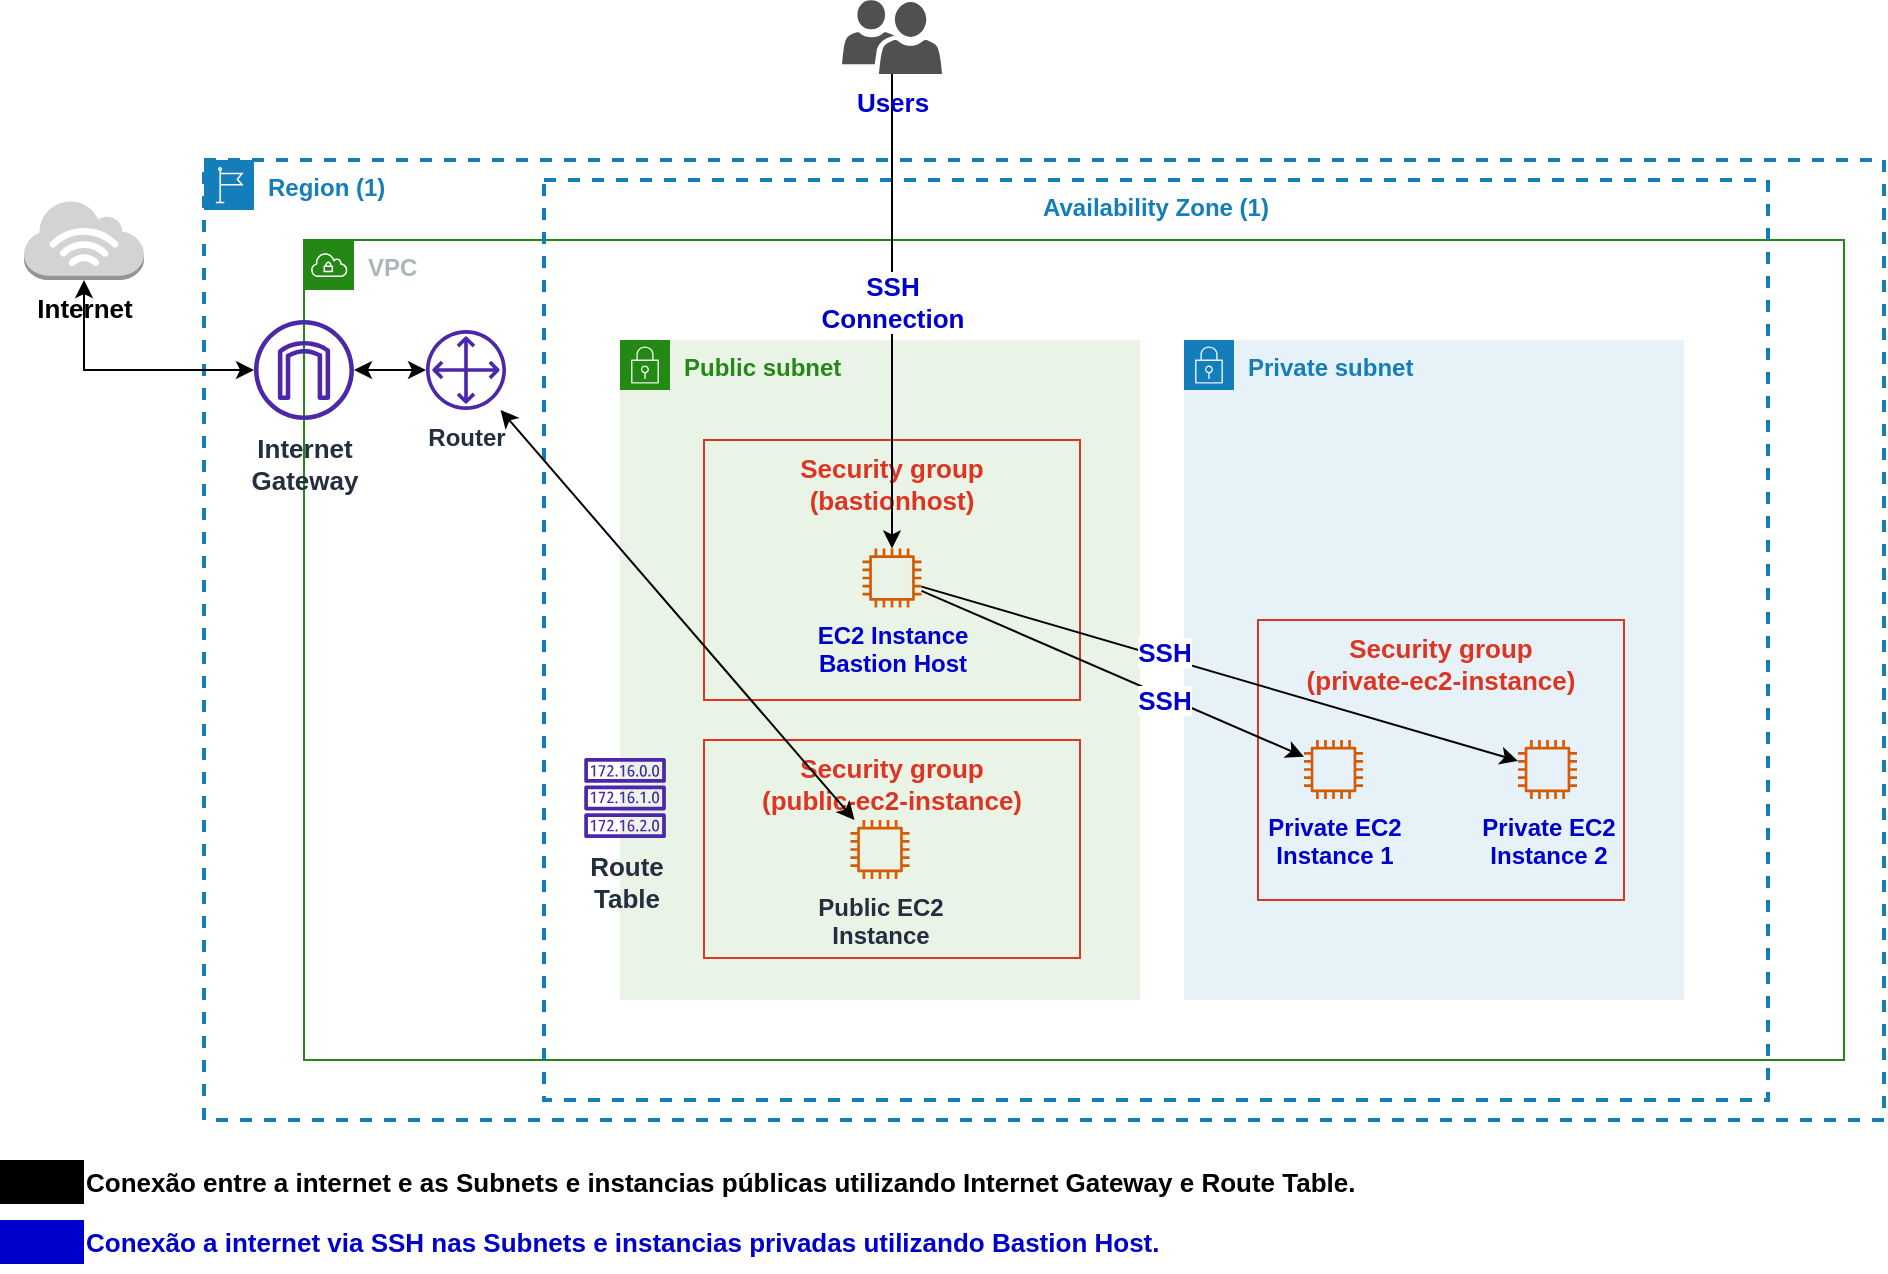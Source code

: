 <mxfile version="18.1.1" type="github" pages="2">
  <diagram id="z-30bUCffygZpy31_x2s" name="igw+bastion">
    <mxGraphModel dx="983" dy="576" grid="1" gridSize="10" guides="1" tooltips="1" connect="1" arrows="1" fold="1" page="1" pageScale="1" pageWidth="827" pageHeight="1169" math="0" shadow="0">
      <root>
        <mxCell id="0" />
        <mxCell id="1" parent="0" />
        <mxCell id="2l_hlP95QKtVeVs8BIYT-2" value="&lt;b&gt;Region (1)&lt;/b&gt;" style="points=[[0,0],[0.25,0],[0.5,0],[0.75,0],[1,0],[1,0.25],[1,0.5],[1,0.75],[1,1],[0.75,1],[0.5,1],[0.25,1],[0,1],[0,0.75],[0,0.5],[0,0.25]];outlineConnect=0;gradientColor=none;html=1;whiteSpace=wrap;fontSize=12;fontStyle=0;container=1;pointerEvents=0;collapsible=0;recursiveResize=0;shape=mxgraph.aws4.group;grIcon=mxgraph.aws4.group_region;strokeColor=#147EBA;fillColor=none;verticalAlign=top;align=left;spacingLeft=30;fontColor=#147EBA;dashed=1;strokeWidth=2;" vertex="1" parent="1">
          <mxGeometry x="170" y="130" width="840" height="480" as="geometry" />
        </mxCell>
        <mxCell id="2l_hlP95QKtVeVs8BIYT-4" value="&lt;b&gt;VPC&lt;/b&gt;" style="points=[[0,0],[0.25,0],[0.5,0],[0.75,0],[1,0],[1,0.25],[1,0.5],[1,0.75],[1,1],[0.75,1],[0.5,1],[0.25,1],[0,1],[0,0.75],[0,0.5],[0,0.25]];outlineConnect=0;gradientColor=none;html=1;whiteSpace=wrap;fontSize=12;fontStyle=0;container=1;pointerEvents=0;collapsible=0;recursiveResize=0;shape=mxgraph.aws4.group;grIcon=mxgraph.aws4.group_vpc;strokeColor=#248814;fillColor=none;verticalAlign=top;align=left;spacingLeft=30;fontColor=#AAB7B8;dashed=0;" vertex="1" parent="2l_hlP95QKtVeVs8BIYT-2">
          <mxGeometry x="50" y="40" width="770" height="410" as="geometry" />
        </mxCell>
        <mxCell id="2l_hlP95QKtVeVs8BIYT-12" style="edgeStyle=orthogonalEdgeStyle;rounded=0;orthogonalLoop=1;jettySize=auto;html=1;fontSize=13;startArrow=classic;startFill=1;" edge="1" parent="2l_hlP95QKtVeVs8BIYT-4" source="2l_hlP95QKtVeVs8BIYT-9" target="2l_hlP95QKtVeVs8BIYT-11">
          <mxGeometry relative="1" as="geometry" />
        </mxCell>
        <mxCell id="2l_hlP95QKtVeVs8BIYT-9" value="&lt;b style=&quot;font-size: 13px;&quot;&gt;Internet&lt;br&gt;Gateway&lt;/b&gt;" style="sketch=0;outlineConnect=0;fontColor=#232F3E;gradientColor=none;fillColor=#4D27AA;strokeColor=none;dashed=0;verticalLabelPosition=bottom;verticalAlign=top;align=center;html=1;fontSize=12;fontStyle=0;aspect=fixed;pointerEvents=1;shape=mxgraph.aws4.internet_gateway;" vertex="1" parent="2l_hlP95QKtVeVs8BIYT-4">
          <mxGeometry x="-25" y="40" width="50" height="50" as="geometry" />
        </mxCell>
        <mxCell id="2l_hlP95QKtVeVs8BIYT-11" value="&lt;b&gt;Router&lt;/b&gt;" style="sketch=0;outlineConnect=0;fontColor=#232F3E;gradientColor=none;fillColor=#4D27AA;strokeColor=none;dashed=0;verticalLabelPosition=bottom;verticalAlign=top;align=center;html=1;fontSize=12;fontStyle=0;aspect=fixed;pointerEvents=1;shape=mxgraph.aws4.customer_gateway;" vertex="1" parent="2l_hlP95QKtVeVs8BIYT-4">
          <mxGeometry x="61" y="45" width="40" height="40" as="geometry" />
        </mxCell>
        <mxCell id="2l_hlP95QKtVeVs8BIYT-3" value="Availability Zone (1)" style="fillColor=none;strokeColor=#147EBA;dashed=1;verticalAlign=top;fontStyle=1;fontColor=#147EBA;strokeWidth=2;" vertex="1" parent="2l_hlP95QKtVeVs8BIYT-2">
          <mxGeometry x="170" y="10" width="612" height="460" as="geometry" />
        </mxCell>
        <mxCell id="2l_hlP95QKtVeVs8BIYT-6" value="&lt;b&gt;Public subnet&lt;/b&gt;" style="points=[[0,0],[0.25,0],[0.5,0],[0.75,0],[1,0],[1,0.25],[1,0.5],[1,0.75],[1,1],[0.75,1],[0.5,1],[0.25,1],[0,1],[0,0.75],[0,0.5],[0,0.25]];outlineConnect=0;gradientColor=none;html=1;whiteSpace=wrap;fontSize=12;fontStyle=0;container=1;pointerEvents=0;collapsible=0;recursiveResize=0;shape=mxgraph.aws4.group;grIcon=mxgraph.aws4.group_security_group;grStroke=0;strokeColor=#248814;fillColor=#E9F3E6;verticalAlign=top;align=left;spacingLeft=30;fontColor=#248814;dashed=0;" vertex="1" parent="2l_hlP95QKtVeVs8BIYT-2">
          <mxGeometry x="208" y="90" width="260" height="330" as="geometry" />
        </mxCell>
        <mxCell id="2l_hlP95QKtVeVs8BIYT-21" value="Security group &#xa;(bastionhost)" style="fillColor=none;strokeColor=#DD3522;verticalAlign=top;fontStyle=1;fontColor=#DD3522;fontSize=13;" vertex="1" parent="2l_hlP95QKtVeVs8BIYT-6">
          <mxGeometry x="42" y="50" width="188" height="130" as="geometry" />
        </mxCell>
        <mxCell id="2l_hlP95QKtVeVs8BIYT-22" value="&lt;b&gt;&lt;font color=&quot;#0000cc&quot;&gt;EC2 Instance&lt;br&gt;Bastion Host&lt;/font&gt;&lt;/b&gt;" style="sketch=0;outlineConnect=0;fontColor=#232F3E;gradientColor=none;fillColor=#D45B07;strokeColor=none;dashed=0;verticalLabelPosition=bottom;verticalAlign=top;align=center;html=1;fontSize=12;fontStyle=0;aspect=fixed;pointerEvents=1;shape=mxgraph.aws4.instance2;" vertex="1" parent="2l_hlP95QKtVeVs8BIYT-6">
          <mxGeometry x="121.25" y="104.25" width="29.5" height="29.5" as="geometry" />
        </mxCell>
        <mxCell id="2l_hlP95QKtVeVs8BIYT-5" value="&lt;b&gt;Private subnet&lt;/b&gt;" style="points=[[0,0],[0.25,0],[0.5,0],[0.75,0],[1,0],[1,0.25],[1,0.5],[1,0.75],[1,1],[0.75,1],[0.5,1],[0.25,1],[0,1],[0,0.75],[0,0.5],[0,0.25]];outlineConnect=0;gradientColor=none;html=1;whiteSpace=wrap;fontSize=12;fontStyle=0;container=1;pointerEvents=0;collapsible=0;recursiveResize=0;shape=mxgraph.aws4.group;grIcon=mxgraph.aws4.group_security_group;grStroke=0;strokeColor=#147EBA;fillColor=#E6F2F8;verticalAlign=top;align=left;spacingLeft=30;fontColor=#147EBA;dashed=0;" vertex="1" parent="2l_hlP95QKtVeVs8BIYT-2">
          <mxGeometry x="490" y="90" width="250" height="330" as="geometry" />
        </mxCell>
        <mxCell id="2l_hlP95QKtVeVs8BIYT-10" value="&lt;b style=&quot;font-size: 13px;&quot;&gt;Route&lt;br&gt;Table&lt;/b&gt;" style="sketch=0;outlineConnect=0;fontColor=#232F3E;gradientColor=none;fillColor=#4D27AA;strokeColor=none;dashed=0;verticalLabelPosition=bottom;verticalAlign=top;align=center;html=1;fontSize=12;fontStyle=0;aspect=fixed;pointerEvents=1;shape=mxgraph.aws4.route_table;" vertex="1" parent="2l_hlP95QKtVeVs8BIYT-2">
          <mxGeometry x="190" y="299" width="41.05" height="40" as="geometry" />
        </mxCell>
        <mxCell id="2l_hlP95QKtVeVs8BIYT-13" value="Security group &#xa;(public-ec2-instance)" style="fillColor=none;strokeColor=#DD3522;verticalAlign=top;fontStyle=1;fontColor=#DD3522;fontSize=13;" vertex="1" parent="2l_hlP95QKtVeVs8BIYT-2">
          <mxGeometry x="250" y="290" width="188" height="109" as="geometry" />
        </mxCell>
        <mxCell id="2l_hlP95QKtVeVs8BIYT-15" value="&lt;b&gt;Public EC2&lt;br&gt;Instance&lt;/b&gt;" style="sketch=0;outlineConnect=0;fontColor=#232F3E;gradientColor=none;fillColor=#D45B07;strokeColor=none;dashed=0;verticalLabelPosition=bottom;verticalAlign=top;align=center;html=1;fontSize=12;fontStyle=0;aspect=fixed;pointerEvents=1;shape=mxgraph.aws4.instance2;" vertex="1" parent="2l_hlP95QKtVeVs8BIYT-2">
          <mxGeometry x="323.25" y="330" width="29.5" height="29.5" as="geometry" />
        </mxCell>
        <mxCell id="2l_hlP95QKtVeVs8BIYT-19" style="rounded=0;orthogonalLoop=1;jettySize=auto;html=1;fontSize=13;startArrow=classic;startFill=1;" edge="1" parent="2l_hlP95QKtVeVs8BIYT-2" source="2l_hlP95QKtVeVs8BIYT-11" target="2l_hlP95QKtVeVs8BIYT-15">
          <mxGeometry relative="1" as="geometry" />
        </mxCell>
        <mxCell id="2l_hlP95QKtVeVs8BIYT-26" value="Security group&#xa;(private-ec2-instance)" style="fillColor=none;strokeColor=#DD3522;verticalAlign=top;fontStyle=1;fontColor=#DD3522;fontSize=13;" vertex="1" parent="2l_hlP95QKtVeVs8BIYT-2">
          <mxGeometry x="527" y="230" width="183" height="140" as="geometry" />
        </mxCell>
        <mxCell id="2l_hlP95QKtVeVs8BIYT-27" value="&lt;b&gt;&lt;font color=&quot;#0000cc&quot;&gt;Private EC2&lt;br&gt;Instance 1&lt;/font&gt;&lt;/b&gt;" style="sketch=0;outlineConnect=0;fontColor=#232F3E;gradientColor=none;fillColor=#D45B07;strokeColor=none;dashed=0;verticalLabelPosition=bottom;verticalAlign=top;align=center;html=1;fontSize=12;fontStyle=0;aspect=fixed;pointerEvents=1;shape=mxgraph.aws4.instance2;" vertex="1" parent="2l_hlP95QKtVeVs8BIYT-2">
          <mxGeometry x="550" y="290" width="29.5" height="29.5" as="geometry" />
        </mxCell>
        <mxCell id="2l_hlP95QKtVeVs8BIYT-28" value="&lt;b&gt;&lt;font color=&quot;#0000cc&quot;&gt;Private EC2&lt;br&gt;Instance 2&lt;/font&gt;&lt;/b&gt;" style="sketch=0;outlineConnect=0;fontColor=#232F3E;gradientColor=none;fillColor=#D45B07;strokeColor=none;dashed=0;verticalLabelPosition=bottom;verticalAlign=top;align=center;html=1;fontSize=12;fontStyle=0;aspect=fixed;pointerEvents=1;shape=mxgraph.aws4.instance2;" vertex="1" parent="2l_hlP95QKtVeVs8BIYT-2">
          <mxGeometry x="657" y="290" width="29.5" height="29.5" as="geometry" />
        </mxCell>
        <mxCell id="2l_hlP95QKtVeVs8BIYT-31" style="edgeStyle=none;rounded=0;orthogonalLoop=1;jettySize=auto;html=1;fontSize=13;startArrow=none;startFill=0;" edge="1" parent="2l_hlP95QKtVeVs8BIYT-2" source="2l_hlP95QKtVeVs8BIYT-22" target="2l_hlP95QKtVeVs8BIYT-27">
          <mxGeometry relative="1" as="geometry" />
        </mxCell>
        <mxCell id="2l_hlP95QKtVeVs8BIYT-34" value="SSH" style="edgeLabel;html=1;align=center;verticalAlign=middle;resizable=0;points=[];fontSize=13;fontStyle=1;fontColor=#0000CC;" vertex="1" connectable="0" parent="2l_hlP95QKtVeVs8BIYT-31">
          <mxGeometry x="0.359" relative="1" as="geometry">
            <mxPoint x="-9" y="-2" as="offset" />
          </mxGeometry>
        </mxCell>
        <mxCell id="2l_hlP95QKtVeVs8BIYT-32" style="edgeStyle=none;rounded=0;orthogonalLoop=1;jettySize=auto;html=1;fontSize=13;startArrow=none;startFill=0;" edge="1" parent="2l_hlP95QKtVeVs8BIYT-2" source="2l_hlP95QKtVeVs8BIYT-22" target="2l_hlP95QKtVeVs8BIYT-28">
          <mxGeometry relative="1" as="geometry" />
        </mxCell>
        <mxCell id="2l_hlP95QKtVeVs8BIYT-33" value="SSH" style="edgeLabel;html=1;align=center;verticalAlign=middle;resizable=0;points=[];fontSize=13;fontStyle=1;fontColor=#0000CC;" vertex="1" connectable="0" parent="2l_hlP95QKtVeVs8BIYT-32">
          <mxGeometry x="-0.241" relative="1" as="geometry">
            <mxPoint x="8" y="-1" as="offset" />
          </mxGeometry>
        </mxCell>
        <mxCell id="2l_hlP95QKtVeVs8BIYT-16" value="&lt;b&gt;Internet&lt;/b&gt;" style="outlineConnect=0;dashed=0;verticalLabelPosition=bottom;verticalAlign=top;align=center;html=1;shape=mxgraph.aws3.internet_3;fillColor=#D2D3D3;gradientColor=none;fontSize=13;strokeWidth=2;" vertex="1" parent="1">
          <mxGeometry x="80" y="150" width="60" height="40" as="geometry" />
        </mxCell>
        <mxCell id="2l_hlP95QKtVeVs8BIYT-17" style="edgeStyle=orthogonalEdgeStyle;rounded=0;orthogonalLoop=1;jettySize=auto;html=1;fontSize=13;startArrow=classic;startFill=1;" edge="1" parent="1" source="2l_hlP95QKtVeVs8BIYT-9" target="2l_hlP95QKtVeVs8BIYT-16">
          <mxGeometry relative="1" as="geometry" />
        </mxCell>
        <mxCell id="2l_hlP95QKtVeVs8BIYT-24" style="edgeStyle=none;rounded=0;orthogonalLoop=1;jettySize=auto;html=1;fontSize=13;startArrow=none;startFill=0;" edge="1" parent="1" source="2l_hlP95QKtVeVs8BIYT-23" target="2l_hlP95QKtVeVs8BIYT-22">
          <mxGeometry relative="1" as="geometry" />
        </mxCell>
        <mxCell id="2l_hlP95QKtVeVs8BIYT-25" value="&lt;b&gt;SSH&lt;br&gt;Connection&lt;br&gt;&lt;/b&gt;" style="edgeLabel;html=1;align=center;verticalAlign=middle;resizable=0;points=[];fontSize=13;fontColor=#0000CC;" vertex="1" connectable="0" parent="2l_hlP95QKtVeVs8BIYT-24">
          <mxGeometry x="-0.606" y="2" relative="1" as="geometry">
            <mxPoint x="-2" y="67" as="offset" />
          </mxGeometry>
        </mxCell>
        <mxCell id="2l_hlP95QKtVeVs8BIYT-23" value="&lt;b&gt;&lt;font color=&quot;#0000cc&quot;&gt;Users&lt;/font&gt;&lt;/b&gt;" style="sketch=0;pointerEvents=1;shadow=0;dashed=0;html=1;strokeColor=none;labelPosition=center;verticalLabelPosition=bottom;verticalAlign=top;align=center;fillColor=#505050;shape=mxgraph.mscae.intune.user_group;fontSize=13;" vertex="1" parent="1">
          <mxGeometry x="489" y="50" width="50" height="37" as="geometry" />
        </mxCell>
        <mxCell id="fuYcjc3HKciXHeUpN_1W-1" value="" style="rounded=0;whiteSpace=wrap;html=1;fontSize=13;fontColor=#0000CC;strokeWidth=2;fillColor=#000000;" vertex="1" parent="1">
          <mxGeometry x="69" y="631" width="40" height="20" as="geometry" />
        </mxCell>
        <mxCell id="fuYcjc3HKciXHeUpN_1W-2" value="" style="rounded=0;whiteSpace=wrap;html=1;fontSize=13;fontColor=#0000CC;strokeWidth=2;fillColor=#0000CC;strokeColor=#0000CC;" vertex="1" parent="1">
          <mxGeometry x="69" y="661" width="40" height="20" as="geometry" />
        </mxCell>
        <mxCell id="fuYcjc3HKciXHeUpN_1W-3" value="&lt;b&gt;Conexão a internet via SSH nas Subnets e instancias privadas utilizando Bastion Host.&lt;/b&gt;" style="text;html=1;strokeColor=none;fillColor=none;align=left;verticalAlign=middle;whiteSpace=wrap;rounded=0;fontSize=13;fontColor=#0000CC;" vertex="1" parent="1">
          <mxGeometry x="109" y="656" width="570" height="30" as="geometry" />
        </mxCell>
        <mxCell id="fuYcjc3HKciXHeUpN_1W-4" value="&lt;b&gt;&lt;font color=&quot;#000000&quot;&gt;Conexão entre a internet e as Subnets e instancias públicas utilizando Internet Gateway e Route Table.&lt;/font&gt;&lt;/b&gt;" style="text;html=1;strokeColor=none;fillColor=none;align=left;verticalAlign=middle;whiteSpace=wrap;rounded=0;fontSize=13;fontColor=#0000CC;" vertex="1" parent="1">
          <mxGeometry x="109" y="626" width="640" height="30" as="geometry" />
        </mxCell>
      </root>
    </mxGraphModel>
  </diagram>
  <diagram id="Lf1DL-ol91fCqDeObxcB" name="nat+ngw">
    <mxGraphModel dx="934" dy="547" grid="1" gridSize="10" guides="1" tooltips="1" connect="1" arrows="1" fold="1" page="1" pageScale="1" pageWidth="827" pageHeight="1169" math="0" shadow="0">
      <root>
        <mxCell id="0" />
        <mxCell id="1" parent="0" />
      </root>
    </mxGraphModel>
  </diagram>
</mxfile>
